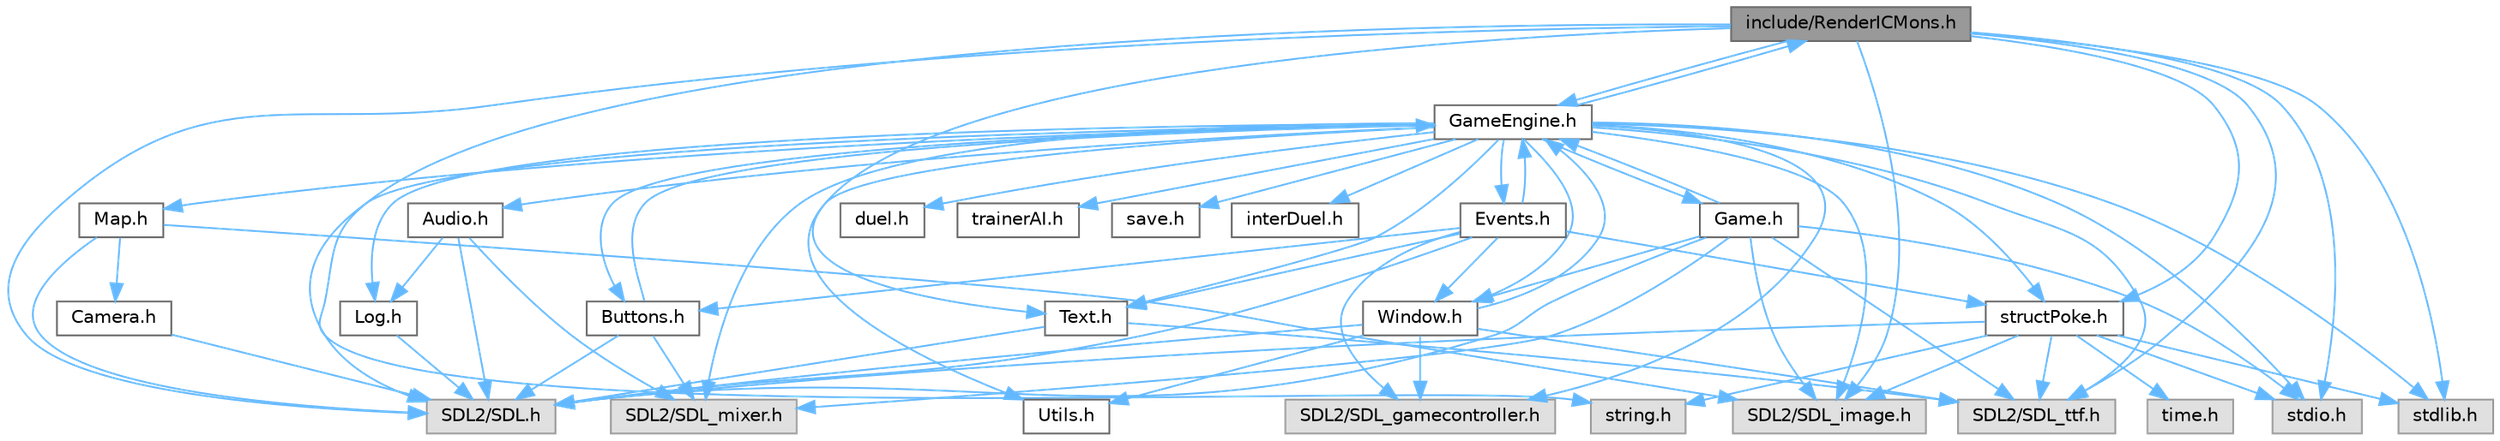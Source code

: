 digraph "include/RenderICMons.h"
{
 // LATEX_PDF_SIZE
  bgcolor="transparent";
  edge [fontname=Helvetica,fontsize=10,labelfontname=Helvetica,labelfontsize=10];
  node [fontname=Helvetica,fontsize=10,shape=box,height=0.2,width=0.4];
  Node1 [id="Node000001",label="include/RenderICMons.h",height=0.2,width=0.4,color="gray40", fillcolor="grey60", style="filled", fontcolor="black",tooltip=" "];
  Node1 -> Node2 [id="edge71_Node000001_Node000002",color="steelblue1",style="solid",tooltip=" "];
  Node2 [id="Node000002",label="SDL2/SDL.h",height=0.2,width=0.4,color="grey60", fillcolor="#E0E0E0", style="filled",tooltip=" "];
  Node1 -> Node3 [id="edge72_Node000001_Node000003",color="steelblue1",style="solid",tooltip=" "];
  Node3 [id="Node000003",label="SDL2/SDL_image.h",height=0.2,width=0.4,color="grey60", fillcolor="#E0E0E0", style="filled",tooltip=" "];
  Node1 -> Node4 [id="edge73_Node000001_Node000004",color="steelblue1",style="solid",tooltip=" "];
  Node4 [id="Node000004",label="SDL2/SDL_ttf.h",height=0.2,width=0.4,color="grey60", fillcolor="#E0E0E0", style="filled",tooltip=" "];
  Node1 -> Node5 [id="edge74_Node000001_Node000005",color="steelblue1",style="solid",tooltip=" "];
  Node5 [id="Node000005",label="stdio.h",height=0.2,width=0.4,color="grey60", fillcolor="#E0E0E0", style="filled",tooltip=" "];
  Node1 -> Node6 [id="edge75_Node000001_Node000006",color="steelblue1",style="solid",tooltip=" "];
  Node6 [id="Node000006",label="stdlib.h",height=0.2,width=0.4,color="grey60", fillcolor="#E0E0E0", style="filled",tooltip=" "];
  Node1 -> Node7 [id="edge76_Node000001_Node000007",color="steelblue1",style="solid",tooltip=" "];
  Node7 [id="Node000007",label="string.h",height=0.2,width=0.4,color="grey60", fillcolor="#E0E0E0", style="filled",tooltip=" "];
  Node1 -> Node8 [id="edge77_Node000001_Node000008",color="steelblue1",style="solid",tooltip=" "];
  Node8 [id="Node000008",label="GameEngine.h",height=0.2,width=0.4,color="grey40", fillcolor="white", style="filled",URL="$d7/d1f/GameEngine_8h.html",tooltip=" "];
  Node8 -> Node2 [id="edge78_Node000008_Node000002",color="steelblue1",style="solid",tooltip=" "];
  Node8 -> Node9 [id="edge79_Node000008_Node000009",color="steelblue1",style="solid",tooltip=" "];
  Node9 [id="Node000009",label="SDL2/SDL_mixer.h",height=0.2,width=0.4,color="grey60", fillcolor="#E0E0E0", style="filled",tooltip=" "];
  Node8 -> Node3 [id="edge80_Node000008_Node000003",color="steelblue1",style="solid",tooltip=" "];
  Node8 -> Node4 [id="edge81_Node000008_Node000004",color="steelblue1",style="solid",tooltip=" "];
  Node8 -> Node10 [id="edge82_Node000008_Node000010",color="steelblue1",style="solid",tooltip=" "];
  Node10 [id="Node000010",label="SDL2/SDL_gamecontroller.h",height=0.2,width=0.4,color="grey60", fillcolor="#E0E0E0", style="filled",tooltip=" "];
  Node8 -> Node5 [id="edge83_Node000008_Node000005",color="steelblue1",style="solid",tooltip=" "];
  Node8 -> Node6 [id="edge84_Node000008_Node000006",color="steelblue1",style="solid",tooltip=" "];
  Node8 -> Node11 [id="edge85_Node000008_Node000011",color="steelblue1",style="solid",tooltip=" "];
  Node11 [id="Node000011",label="Log.h",height=0.2,width=0.4,color="grey40", fillcolor="white", style="filled",URL="$d1/d45/Log_8h.html",tooltip=" "];
  Node11 -> Node2 [id="edge86_Node000011_Node000002",color="steelblue1",style="solid",tooltip=" "];
  Node8 -> Node12 [id="edge87_Node000008_Node000012",color="steelblue1",style="solid",tooltip=" "];
  Node12 [id="Node000012",label="Audio.h",height=0.2,width=0.4,color="grey40", fillcolor="white", style="filled",URL="$d8/daa/Audio_8h.html",tooltip=" "];
  Node12 -> Node11 [id="edge88_Node000012_Node000011",color="steelblue1",style="solid",tooltip=" "];
  Node12 -> Node9 [id="edge89_Node000012_Node000009",color="steelblue1",style="solid",tooltip=" "];
  Node12 -> Node2 [id="edge90_Node000012_Node000002",color="steelblue1",style="solid",tooltip=" "];
  Node8 -> Node13 [id="edge91_Node000008_Node000013",color="steelblue1",style="solid",tooltip=" "];
  Node13 [id="Node000013",label="Buttons.h",height=0.2,width=0.4,color="grey40", fillcolor="white", style="filled",URL="$d3/d70/Buttons_8h.html",tooltip=" "];
  Node13 -> Node2 [id="edge92_Node000013_Node000002",color="steelblue1",style="solid",tooltip=" "];
  Node13 -> Node9 [id="edge93_Node000013_Node000009",color="steelblue1",style="solid",tooltip=" "];
  Node13 -> Node8 [id="edge94_Node000013_Node000008",color="steelblue1",style="solid",tooltip=" "];
  Node8 -> Node14 [id="edge95_Node000008_Node000014",color="steelblue1",style="solid",tooltip=" "];
  Node14 [id="Node000014",label="structPoke.h",height=0.2,width=0.4,color="grey40", fillcolor="white", style="filled",URL="$da/d71/structPoke_8h.html",tooltip=" "];
  Node14 -> Node5 [id="edge96_Node000014_Node000005",color="steelblue1",style="solid",tooltip=" "];
  Node14 -> Node6 [id="edge97_Node000014_Node000006",color="steelblue1",style="solid",tooltip=" "];
  Node14 -> Node15 [id="edge98_Node000014_Node000015",color="steelblue1",style="solid",tooltip=" "];
  Node15 [id="Node000015",label="time.h",height=0.2,width=0.4,color="grey60", fillcolor="#E0E0E0", style="filled",tooltip=" "];
  Node14 -> Node7 [id="edge99_Node000014_Node000007",color="steelblue1",style="solid",tooltip=" "];
  Node14 -> Node2 [id="edge100_Node000014_Node000002",color="steelblue1",style="solid",tooltip=" "];
  Node14 -> Node3 [id="edge101_Node000014_Node000003",color="steelblue1",style="solid",tooltip=" "];
  Node14 -> Node4 [id="edge102_Node000014_Node000004",color="steelblue1",style="solid",tooltip=" "];
  Node8 -> Node16 [id="edge103_Node000008_Node000016",color="steelblue1",style="solid",tooltip=" "];
  Node16 [id="Node000016",label="duel.h",height=0.2,width=0.4,color="grey40", fillcolor="white", style="filled",URL="$d6/d8e/duel_8h.html",tooltip=" "];
  Node8 -> Node17 [id="edge104_Node000008_Node000017",color="steelblue1",style="solid",tooltip=" "];
  Node17 [id="Node000017",label="trainerAI.h",height=0.2,width=0.4,color="grey40", fillcolor="white", style="filled",URL="$df/d27/trainerAI_8h.html",tooltip=" "];
  Node8 -> Node18 [id="edge105_Node000008_Node000018",color="steelblue1",style="solid",tooltip=" "];
  Node18 [id="Node000018",label="save.h",height=0.2,width=0.4,color="grey40", fillcolor="white", style="filled",URL="$d5/d5e/save_8h.html",tooltip=" "];
  Node8 -> Node19 [id="edge106_Node000008_Node000019",color="steelblue1",style="solid",tooltip=" "];
  Node19 [id="Node000019",label="interDuel.h",height=0.2,width=0.4,color="grey40", fillcolor="white", style="filled",URL="$da/d1d/interDuel_8h.html",tooltip=" "];
  Node8 -> Node20 [id="edge107_Node000008_Node000020",color="steelblue1",style="solid",tooltip=" "];
  Node20 [id="Node000020",label="Utils.h",height=0.2,width=0.4,color="grey40", fillcolor="white", style="filled",URL="$d9/ded/Utils_8h.html",tooltip=" "];
  Node8 -> Node21 [id="edge108_Node000008_Node000021",color="steelblue1",style="solid",tooltip=" "];
  Node21 [id="Node000021",label="Text.h",height=0.2,width=0.4,color="grey40", fillcolor="white", style="filled",URL="$d6/d35/Text_8h.html",tooltip=" "];
  Node21 -> Node2 [id="edge109_Node000021_Node000002",color="steelblue1",style="solid",tooltip=" "];
  Node21 -> Node4 [id="edge110_Node000021_Node000004",color="steelblue1",style="solid",tooltip=" "];
  Node8 -> Node22 [id="edge111_Node000008_Node000022",color="steelblue1",style="solid",tooltip=" "];
  Node22 [id="Node000022",label="Window.h",height=0.2,width=0.4,color="grey40", fillcolor="white", style="filled",URL="$d3/ded/Window_8h.html",tooltip=" "];
  Node22 -> Node2 [id="edge112_Node000022_Node000002",color="steelblue1",style="solid",tooltip=" "];
  Node22 -> Node4 [id="edge113_Node000022_Node000004",color="steelblue1",style="solid",tooltip=" "];
  Node22 -> Node10 [id="edge114_Node000022_Node000010",color="steelblue1",style="solid",tooltip=" "];
  Node22 -> Node8 [id="edge115_Node000022_Node000008",color="steelblue1",style="solid",tooltip=" "];
  Node22 -> Node20 [id="edge116_Node000022_Node000020",color="steelblue1",style="solid",tooltip=" "];
  Node8 -> Node23 [id="edge117_Node000008_Node000023",color="steelblue1",style="solid",tooltip=" "];
  Node23 [id="Node000023",label="Map.h",height=0.2,width=0.4,color="grey40", fillcolor="white", style="filled",URL="$df/d79/Map_8h.html",tooltip=" "];
  Node23 -> Node2 [id="edge118_Node000023_Node000002",color="steelblue1",style="solid",tooltip=" "];
  Node23 -> Node3 [id="edge119_Node000023_Node000003",color="steelblue1",style="solid",tooltip=" "];
  Node23 -> Node24 [id="edge120_Node000023_Node000024",color="steelblue1",style="solid",tooltip=" "];
  Node24 [id="Node000024",label="Camera.h",height=0.2,width=0.4,color="grey40", fillcolor="white", style="filled",URL="$dd/de4/Camera_8h.html",tooltip=" "];
  Node24 -> Node2 [id="edge121_Node000024_Node000002",color="steelblue1",style="solid",tooltip=" "];
  Node8 -> Node25 [id="edge122_Node000008_Node000025",color="steelblue1",style="solid",tooltip=" "];
  Node25 [id="Node000025",label="Game.h",height=0.2,width=0.4,color="grey40", fillcolor="white", style="filled",URL="$d3/d5f/Game_8h.html",tooltip=" "];
  Node25 -> Node2 [id="edge123_Node000025_Node000002",color="steelblue1",style="solid",tooltip=" "];
  Node25 -> Node9 [id="edge124_Node000025_Node000009",color="steelblue1",style="solid",tooltip=" "];
  Node25 -> Node3 [id="edge125_Node000025_Node000003",color="steelblue1",style="solid",tooltip=" "];
  Node25 -> Node4 [id="edge126_Node000025_Node000004",color="steelblue1",style="solid",tooltip=" "];
  Node25 -> Node5 [id="edge127_Node000025_Node000005",color="steelblue1",style="solid",tooltip=" "];
  Node25 -> Node22 [id="edge128_Node000025_Node000022",color="steelblue1",style="solid",tooltip=" "];
  Node25 -> Node8 [id="edge129_Node000025_Node000008",color="steelblue1",style="solid",tooltip=" "];
  Node8 -> Node26 [id="edge130_Node000008_Node000026",color="steelblue1",style="solid",tooltip=" "];
  Node26 [id="Node000026",label="Events.h",height=0.2,width=0.4,color="grey40", fillcolor="white", style="filled",URL="$d0/dbb/Events_8h.html",tooltip=" "];
  Node26 -> Node8 [id="edge131_Node000026_Node000008",color="steelblue1",style="solid",tooltip=" "];
  Node26 -> Node22 [id="edge132_Node000026_Node000022",color="steelblue1",style="solid",tooltip=" "];
  Node26 -> Node13 [id="edge133_Node000026_Node000013",color="steelblue1",style="solid",tooltip=" "];
  Node26 -> Node21 [id="edge134_Node000026_Node000021",color="steelblue1",style="solid",tooltip=" "];
  Node26 -> Node14 [id="edge135_Node000026_Node000014",color="steelblue1",style="solid",tooltip=" "];
  Node26 -> Node2 [id="edge136_Node000026_Node000002",color="steelblue1",style="solid",tooltip=" "];
  Node26 -> Node10 [id="edge137_Node000026_Node000010",color="steelblue1",style="solid",tooltip=" "];
  Node8 -> Node1 [id="edge138_Node000008_Node000001",color="steelblue1",style="solid",tooltip=" "];
  Node1 -> Node21 [id="edge139_Node000001_Node000021",color="steelblue1",style="solid",tooltip=" "];
  Node1 -> Node14 [id="edge140_Node000001_Node000014",color="steelblue1",style="solid",tooltip=" "];
}
